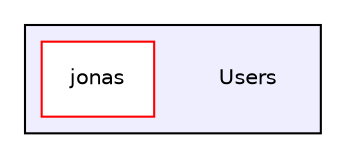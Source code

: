 digraph G {
  compound=true
  node [ fontsize=10, fontname="Helvetica"];
  edge [ labelfontsize=9, labelfontname="Helvetica"];
  subgraph clusterdir_C_3A_2FUsers_2F {
    graph [ bgcolor="#eeeeff", pencolor="black", label="" URL="dir_C_3A_2FUsers_2F.html"];
    dir_C_3A_2FUsers_2F [shape=plaintext label="Users"];
    dir_C_3A_2FUsers_2Fjonas_2F [shape=box label="jonas" color="red" fillcolor="white" style="filled" URL="dir_C_3A_2FUsers_2Fjonas_2F.html"];
  }
}
